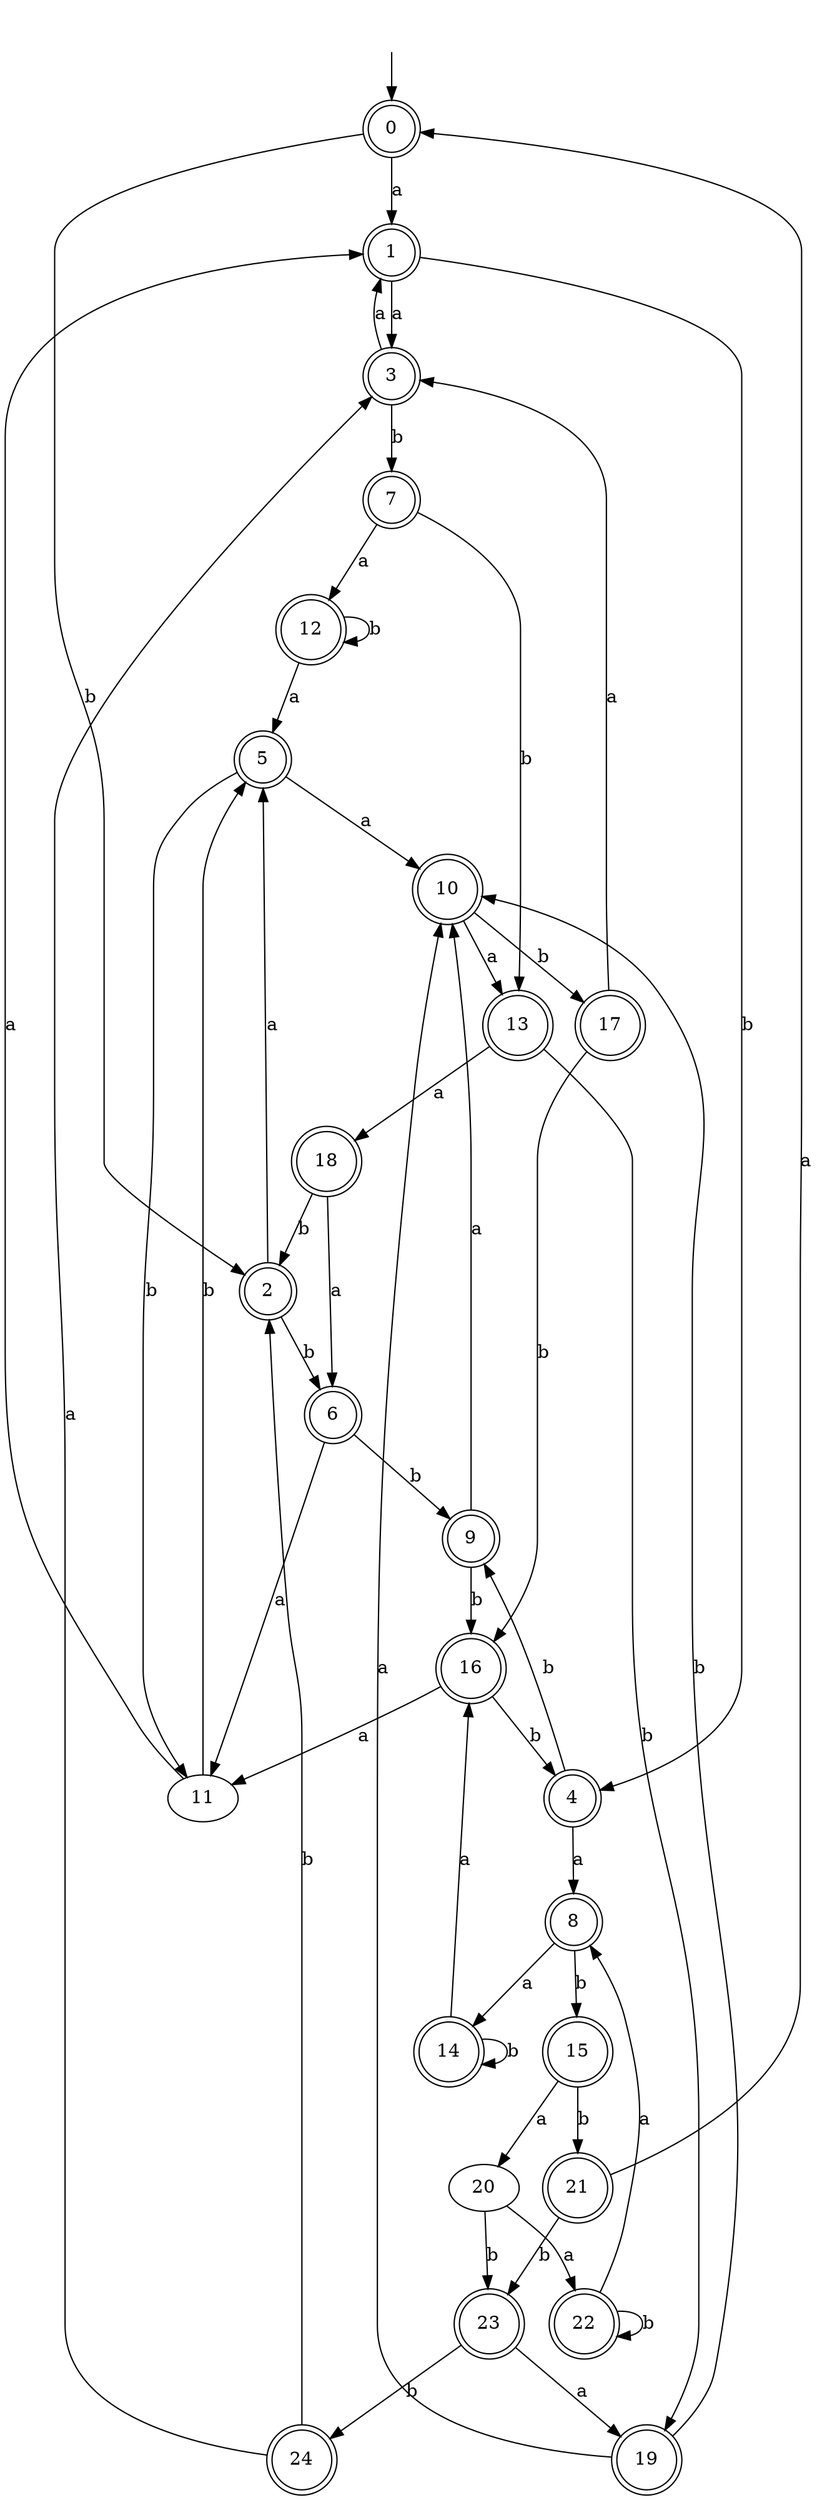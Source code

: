 digraph RandomDFA {
  __start0 [label="", shape=none];
  __start0 -> 0 [label=""];
  0 [shape=circle] [shape=doublecircle]
  0 -> 1 [label="a"]
  0 -> 2 [label="b"]
  1 [shape=doublecircle]
  1 -> 3 [label="a"]
  1 -> 4 [label="b"]
  2 [shape=doublecircle]
  2 -> 5 [label="a"]
  2 -> 6 [label="b"]
  3 [shape=doublecircle]
  3 -> 1 [label="a"]
  3 -> 7 [label="b"]
  4 [shape=doublecircle]
  4 -> 8 [label="a"]
  4 -> 9 [label="b"]
  5 [shape=doublecircle]
  5 -> 10 [label="a"]
  5 -> 11 [label="b"]
  6 [shape=doublecircle]
  6 -> 11 [label="a"]
  6 -> 9 [label="b"]
  7 [shape=doublecircle]
  7 -> 12 [label="a"]
  7 -> 13 [label="b"]
  8 [shape=doublecircle]
  8 -> 14 [label="a"]
  8 -> 15 [label="b"]
  9 [shape=doublecircle]
  9 -> 10 [label="a"]
  9 -> 16 [label="b"]
  10 [shape=doublecircle]
  10 -> 13 [label="a"]
  10 -> 17 [label="b"]
  11
  11 -> 1 [label="a"]
  11 -> 5 [label="b"]
  12 [shape=doublecircle]
  12 -> 5 [label="a"]
  12 -> 12 [label="b"]
  13 [shape=doublecircle]
  13 -> 18 [label="a"]
  13 -> 19 [label="b"]
  14 [shape=doublecircle]
  14 -> 16 [label="a"]
  14 -> 14 [label="b"]
  15 [shape=doublecircle]
  15 -> 20 [label="a"]
  15 -> 21 [label="b"]
  16 [shape=doublecircle]
  16 -> 11 [label="a"]
  16 -> 4 [label="b"]
  17 [shape=doublecircle]
  17 -> 3 [label="a"]
  17 -> 16 [label="b"]
  18 [shape=doublecircle]
  18 -> 6 [label="a"]
  18 -> 2 [label="b"]
  19 [shape=doublecircle]
  19 -> 10 [label="a"]
  19 -> 10 [label="b"]
  20
  20 -> 22 [label="a"]
  20 -> 23 [label="b"]
  21 [shape=doublecircle]
  21 -> 0 [label="a"]
  21 -> 23 [label="b"]
  22 [shape=doublecircle]
  22 -> 8 [label="a"]
  22 -> 22 [label="b"]
  23 [shape=doublecircle]
  23 -> 19 [label="a"]
  23 -> 24 [label="b"]
  24 [shape=doublecircle]
  24 -> 3 [label="a"]
  24 -> 2 [label="b"]
}
